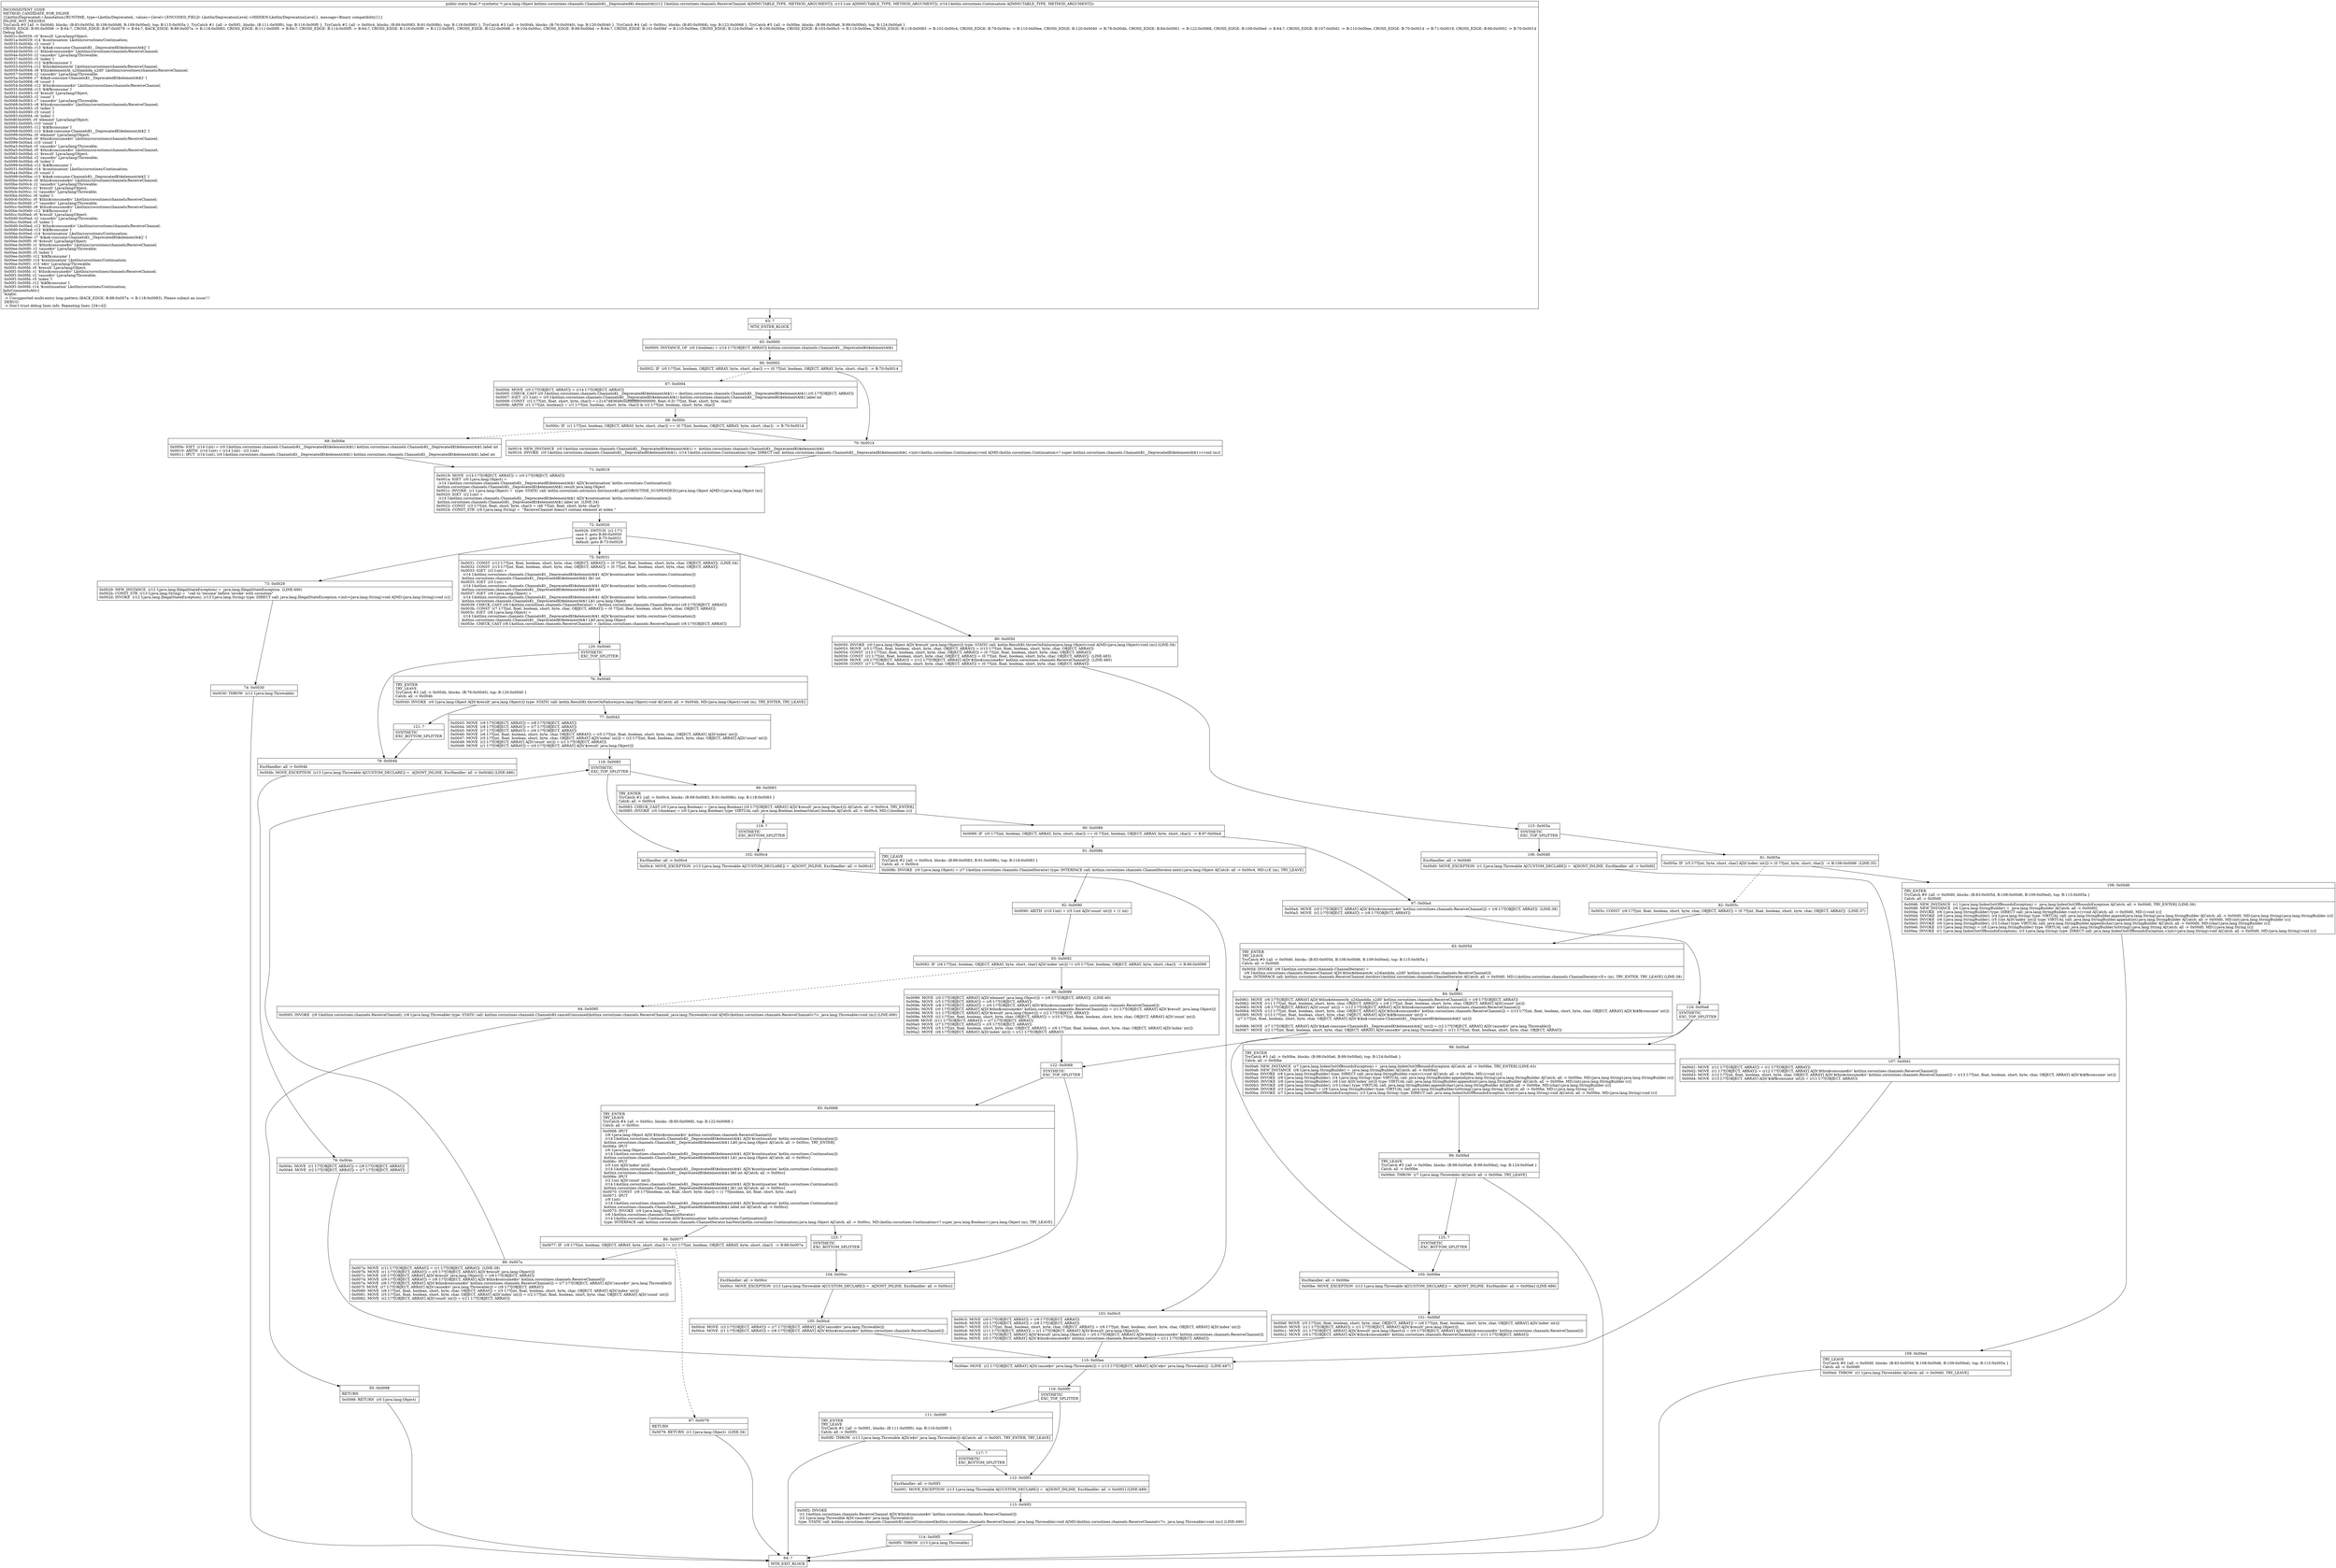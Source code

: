 digraph "CFG forkotlinx.coroutines.channels.ChannelsKt__DeprecatedKt.elementAt(Lkotlinx\/coroutines\/channels\/ReceiveChannel;ILkotlin\/coroutines\/Continuation;)Ljava\/lang\/Object;" {
Node_63 [shape=record,label="{63\:\ ?|MTH_ENTER_BLOCK\l}"];
Node_65 [shape=record,label="{65\:\ 0x0000|0x0000: INSTANCE_OF  (r0 I:boolean) = (r14 I:??[OBJECT, ARRAY]) kotlinx.coroutines.channels.ChannelsKt__DeprecatedKt$elementAt$1 \l}"];
Node_66 [shape=record,label="{66\:\ 0x0002|0x0002: IF  (r0 I:??[int, boolean, OBJECT, ARRAY, byte, short, char]) == (0 ??[int, boolean, OBJECT, ARRAY, byte, short, char])  \-\> B:70:0x0014 \l}"];
Node_67 [shape=record,label="{67\:\ 0x0004|0x0004: MOVE  (r0 I:??[OBJECT, ARRAY]) = (r14 I:??[OBJECT, ARRAY]) \l0x0005: CHECK_CAST (r0 I:kotlinx.coroutines.channels.ChannelsKt__DeprecatedKt$elementAt$1) = (kotlinx.coroutines.channels.ChannelsKt__DeprecatedKt$elementAt$1) (r0 I:??[OBJECT, ARRAY]) \l0x0007: IGET  (r1 I:int) = (r0 I:kotlinx.coroutines.channels.ChannelsKt__DeprecatedKt$elementAt$1) kotlinx.coroutines.channels.ChannelsKt__DeprecatedKt$elementAt$1.label int \l0x0009: CONST  (r2 I:??[int, float, short, byte, char]) = (\-2147483648(0xffffffff80000000, float:\-0.0) ??[int, float, short, byte, char]) \l0x000b: ARITH  (r1 I:??[int, boolean]) = (r1 I:??[int, boolean, short, byte, char]) & (r2 I:??[int, boolean, short, byte, char]) \l}"];
Node_68 [shape=record,label="{68\:\ 0x000c|0x000c: IF  (r1 I:??[int, boolean, OBJECT, ARRAY, byte, short, char]) == (0 ??[int, boolean, OBJECT, ARRAY, byte, short, char])  \-\> B:70:0x0014 \l}"];
Node_69 [shape=record,label="{69\:\ 0x000e|0x000e: IGET  (r14 I:int) = (r0 I:kotlinx.coroutines.channels.ChannelsKt__DeprecatedKt$elementAt$1) kotlinx.coroutines.channels.ChannelsKt__DeprecatedKt$elementAt$1.label int \l0x0010: ARITH  (r14 I:int) = (r14 I:int) \- (r2 I:int) \l0x0011: IPUT  (r14 I:int), (r0 I:kotlinx.coroutines.channels.ChannelsKt__DeprecatedKt$elementAt$1) kotlinx.coroutines.channels.ChannelsKt__DeprecatedKt$elementAt$1.label int \l}"];
Node_71 [shape=record,label="{71\:\ 0x0019|0x0019: MOVE  (r14 I:??[OBJECT, ARRAY]) = (r0 I:??[OBJECT, ARRAY]) \l0x001a: IGET  (r0 I:java.lang.Object) = \l  (r14 I:kotlinx.coroutines.channels.ChannelsKt__DeprecatedKt$elementAt$1 A[D('$continuation' kotlin.coroutines.Continuation)])\l kotlinx.coroutines.channels.ChannelsKt__DeprecatedKt$elementAt$1.result java.lang.Object \l0x001c: INVOKE  (r1 I:java.lang.Object) =  type: STATIC call: kotlin.coroutines.intrinsics.IntrinsicsKt.getCOROUTINE_SUSPENDED():java.lang.Object A[MD:():java.lang.Object (m)]\l0x0020: IGET  (r2 I:int) = \l  (r14 I:kotlinx.coroutines.channels.ChannelsKt__DeprecatedKt$elementAt$1 A[D('$continuation' kotlin.coroutines.Continuation)])\l kotlinx.coroutines.channels.ChannelsKt__DeprecatedKt$elementAt$1.label int  (LINE:34)\l0x0022: CONST  (r3 I:??[int, float, short, byte, char]) = (46 ??[int, float, short, byte, char]) \l0x0024: CONST_STR  (r4 I:java.lang.String) =  \"ReceiveChannel doesn't contain element at index \" \l}"];
Node_72 [shape=record,label="{72\:\ 0x0026|0x0026: SWITCH  (r2 I:??)\l case 0: goto B:80:0x0050\l case 1: goto B:75:0x0031\l default: goto B:73:0x0029 \l}"];
Node_73 [shape=record,label="{73\:\ 0x0029|0x0029: NEW_INSTANCE  (r12 I:java.lang.IllegalStateException) =  java.lang.IllegalStateException  (LINE:490)\l0x002b: CONST_STR  (r13 I:java.lang.String) =  \"call to 'resume' before 'invoke' with coroutine\" \l0x002d: INVOKE  (r12 I:java.lang.IllegalStateException), (r13 I:java.lang.String) type: DIRECT call: java.lang.IllegalStateException.\<init\>(java.lang.String):void A[MD:(java.lang.String):void (c)]\l}"];
Node_74 [shape=record,label="{74\:\ 0x0030|0x0030: THROW  (r12 I:java.lang.Throwable) \l}"];
Node_64 [shape=record,label="{64\:\ ?|MTH_EXIT_BLOCK\l}"];
Node_75 [shape=record,label="{75\:\ 0x0031|0x0031: CONST  (r12 I:??[int, float, boolean, short, byte, char, OBJECT, ARRAY]) = (0 ??[int, float, boolean, short, byte, char, OBJECT, ARRAY])  (LINE:34)\l0x0032: CONST  (r13 I:??[int, float, boolean, short, byte, char, OBJECT, ARRAY]) = (0 ??[int, float, boolean, short, byte, char, OBJECT, ARRAY]) \l0x0033: IGET  (r2 I:int) = \l  (r14 I:kotlinx.coroutines.channels.ChannelsKt__DeprecatedKt$elementAt$1 A[D('$continuation' kotlin.coroutines.Continuation)])\l kotlinx.coroutines.channels.ChannelsKt__DeprecatedKt$elementAt$1.I$1 int \l0x0035: IGET  (r5 I:int) = \l  (r14 I:kotlinx.coroutines.channels.ChannelsKt__DeprecatedKt$elementAt$1 A[D('$continuation' kotlin.coroutines.Continuation)])\l kotlinx.coroutines.channels.ChannelsKt__DeprecatedKt$elementAt$1.I$0 int \l0x0037: IGET  (r6 I:java.lang.Object) = \l  (r14 I:kotlinx.coroutines.channels.ChannelsKt__DeprecatedKt$elementAt$1 A[D('$continuation' kotlin.coroutines.Continuation)])\l kotlinx.coroutines.channels.ChannelsKt__DeprecatedKt$elementAt$1.L$1 java.lang.Object \l0x0039: CHECK_CAST (r6 I:kotlinx.coroutines.channels.ChannelIterator) = (kotlinx.coroutines.channels.ChannelIterator) (r6 I:??[OBJECT, ARRAY]) \l0x003b: CONST  (r7 I:??[int, float, boolean, short, byte, char, OBJECT, ARRAY]) = (0 ??[int, float, boolean, short, byte, char, OBJECT, ARRAY]) \l0x003c: IGET  (r8 I:java.lang.Object) = \l  (r14 I:kotlinx.coroutines.channels.ChannelsKt__DeprecatedKt$elementAt$1 A[D('$continuation' kotlin.coroutines.Continuation)])\l kotlinx.coroutines.channels.ChannelsKt__DeprecatedKt$elementAt$1.L$0 java.lang.Object \l0x003e: CHECK_CAST (r8 I:kotlinx.coroutines.channels.ReceiveChannel) = (kotlinx.coroutines.channels.ReceiveChannel) (r8 I:??[OBJECT, ARRAY]) \l}"];
Node_120 [shape=record,label="{120\:\ 0x0040|SYNTHETIC\lEXC_TOP_SPLITTER\l}"];
Node_76 [shape=record,label="{76\:\ 0x0040|TRY_ENTER\lTRY_LEAVE\lTryCatch #3 \{all \-\> 0x004b, blocks: (B:76:0x0040), top: B:120:0x0040 \}\lCatch: all \-\> 0x004b\l|0x0040: INVOKE  (r0 I:java.lang.Object A[D('$result' java.lang.Object)]) type: STATIC call: kotlin.ResultKt.throwOnFailure(java.lang.Object):void A[Catch: all \-\> 0x004b, MD:(java.lang.Object):void (m), TRY_ENTER, TRY_LEAVE]\l}"];
Node_77 [shape=record,label="{77\:\ 0x0043|0x0043: MOVE  (r9 I:??[OBJECT, ARRAY]) = (r8 I:??[OBJECT, ARRAY]) \l0x0044: MOVE  (r8 I:??[OBJECT, ARRAY]) = (r7 I:??[OBJECT, ARRAY]) \l0x0045: MOVE  (r7 I:??[OBJECT, ARRAY]) = (r6 I:??[OBJECT, ARRAY]) \l0x0046: MOVE  (r6 I:??[int, float, boolean, short, byte, char, OBJECT, ARRAY]) = (r5 I:??[int, float, boolean, short, byte, char, OBJECT, ARRAY] A[D('index' int)]) \l0x0047: MOVE  (r5 I:??[int, float, boolean, short, byte, char, OBJECT, ARRAY] A[D('index' int)]) = (r2 I:??[int, float, boolean, short, byte, char, OBJECT, ARRAY] A[D('count' int)]) \l0x0048: MOVE  (r2 I:??[OBJECT, ARRAY] A[D('count' int)]) = (r1 I:??[OBJECT, ARRAY]) \l0x0049: MOVE  (r1 I:??[OBJECT, ARRAY]) = (r0 I:??[OBJECT, ARRAY] A[D('$result' java.lang.Object)]) \l}"];
Node_118 [shape=record,label="{118\:\ 0x0083|SYNTHETIC\lEXC_TOP_SPLITTER\l}"];
Node_89 [shape=record,label="{89\:\ 0x0083|TRY_ENTER\lTryCatch #2 \{all \-\> 0x00c4, blocks: (B:89:0x0083, B:91:0x008b), top: B:118:0x0083 \}\lCatch: all \-\> 0x00c4\l|0x0083: CHECK_CAST (r0 I:java.lang.Boolean) = (java.lang.Boolean) (r0 I:??[OBJECT, ARRAY] A[D('$result' java.lang.Object)]) A[Catch: all \-\> 0x00c4, TRY_ENTER]\l0x0085: INVOKE  (r0 I:boolean) = (r0 I:java.lang.Boolean) type: VIRTUAL call: java.lang.Boolean.booleanValue():boolean A[Catch: all \-\> 0x00c4, MD:():boolean (c)]\l}"];
Node_90 [shape=record,label="{90\:\ 0x0089|0x0089: IF  (r0 I:??[int, boolean, OBJECT, ARRAY, byte, short, char]) == (0 ??[int, boolean, OBJECT, ARRAY, byte, short, char])  \-\> B:97:0x00a4 \l}"];
Node_91 [shape=record,label="{91\:\ 0x008b|TRY_LEAVE\lTryCatch #2 \{all \-\> 0x00c4, blocks: (B:89:0x0083, B:91:0x008b), top: B:118:0x0083 \}\lCatch: all \-\> 0x00c4\l|0x008b: INVOKE  (r0 I:java.lang.Object) = (r7 I:kotlinx.coroutines.channels.ChannelIterator) type: INTERFACE call: kotlinx.coroutines.channels.ChannelIterator.next():java.lang.Object A[Catch: all \-\> 0x00c4, MD:():E (m), TRY_LEAVE]\l}"];
Node_92 [shape=record,label="{92\:\ 0x0090|0x0090: ARITH  (r10 I:int) = (r5 I:int A[D('count' int)]) + (1 int) \l}"];
Node_93 [shape=record,label="{93\:\ 0x0092|0x0092: IF  (r6 I:??[int, boolean, OBJECT, ARRAY, byte, short, char] A[D('index' int)]) != (r5 I:??[int, boolean, OBJECT, ARRAY, byte, short, char])  \-\> B:96:0x0099 \l}"];
Node_94 [shape=record,label="{94\:\ 0x0095|0x0095: INVOKE  (r9 I:kotlinx.coroutines.channels.ReceiveChannel), (r8 I:java.lang.Throwable) type: STATIC call: kotlinx.coroutines.channels.ChannelsKt.cancelConsumed(kotlinx.coroutines.channels.ReceiveChannel, java.lang.Throwable):void A[MD:(kotlinx.coroutines.channels.ReceiveChannel\<?\>, java.lang.Throwable):void (m)] (LINE:490)\l}"];
Node_95 [shape=record,label="{95\:\ 0x0098|RETURN\l|0x0098: RETURN  (r0 I:java.lang.Object) \l}"];
Node_96 [shape=record,label="{96\:\ 0x0099|0x0099: MOVE  (r0 I:??[OBJECT, ARRAY] A[D('element' java.lang.Object)]) = (r9 I:??[OBJECT, ARRAY])  (LINE:40)\l0x009a: MOVE  (r5 I:??[OBJECT, ARRAY]) = (r8 I:??[OBJECT, ARRAY]) \l0x009b: MOVE  (r8 I:??[OBJECT, ARRAY]) = (r0 I:??[OBJECT, ARRAY] A[D('$this$consume$iv' kotlinx.coroutines.channels.ReceiveChannel)]) \l0x009c: MOVE  (r0 I:??[OBJECT, ARRAY] A[D('$this$consume$iv' kotlinx.coroutines.channels.ReceiveChannel)]) = (r1 I:??[OBJECT, ARRAY] A[D('$result' java.lang.Object)]) \l0x009d: MOVE  (r1 I:??[OBJECT, ARRAY] A[D('$result' java.lang.Object)]) = (r2 I:??[OBJECT, ARRAY]) \l0x009e: MOVE  (r2 I:??[int, float, boolean, short, byte, char, OBJECT, ARRAY]) = (r10 I:??[int, float, boolean, short, byte, char, OBJECT, ARRAY] A[D('count' int)]) \l0x009f: MOVE  (r11 I:??[OBJECT, ARRAY]) = (r7 I:??[OBJECT, ARRAY]) \l0x00a0: MOVE  (r7 I:??[OBJECT, ARRAY]) = (r5 I:??[OBJECT, ARRAY]) \l0x00a1: MOVE  (r5 I:??[int, float, boolean, short, byte, char, OBJECT, ARRAY]) = (r6 I:??[int, float, boolean, short, byte, char, OBJECT, ARRAY] A[D('index' int)]) \l0x00a2: MOVE  (r6 I:??[OBJECT, ARRAY] A[D('index' int)]) = (r11 I:??[OBJECT, ARRAY]) \l}"];
Node_122 [shape=record,label="{122\:\ 0x0068|SYNTHETIC\lEXC_TOP_SPLITTER\l}"];
Node_85 [shape=record,label="{85\:\ 0x0068|TRY_ENTER\lTRY_LEAVE\lTryCatch #4 \{all \-\> 0x00cc, blocks: (B:85:0x0068), top: B:122:0x0068 \}\lCatch: all \-\> 0x00cc\l|0x0068: IPUT  \l  (r8 I:java.lang.Object A[D('$this$consume$iv' kotlinx.coroutines.channels.ReceiveChannel)])\l  (r14 I:kotlinx.coroutines.channels.ChannelsKt__DeprecatedKt$elementAt$1 A[D('$continuation' kotlin.coroutines.Continuation)])\l kotlinx.coroutines.channels.ChannelsKt__DeprecatedKt$elementAt$1.L$0 java.lang.Object A[Catch: all \-\> 0x00cc, TRY_ENTER]\l0x006a: IPUT  \l  (r6 I:java.lang.Object)\l  (r14 I:kotlinx.coroutines.channels.ChannelsKt__DeprecatedKt$elementAt$1 A[D('$continuation' kotlin.coroutines.Continuation)])\l kotlinx.coroutines.channels.ChannelsKt__DeprecatedKt$elementAt$1.L$1 java.lang.Object A[Catch: all \-\> 0x00cc]\l0x006c: IPUT  \l  (r5 I:int A[D('index' int)])\l  (r14 I:kotlinx.coroutines.channels.ChannelsKt__DeprecatedKt$elementAt$1 A[D('$continuation' kotlin.coroutines.Continuation)])\l kotlinx.coroutines.channels.ChannelsKt__DeprecatedKt$elementAt$1.I$0 int A[Catch: all \-\> 0x00cc]\l0x006e: IPUT  \l  (r2 I:int A[D('count' int)])\l  (r14 I:kotlinx.coroutines.channels.ChannelsKt__DeprecatedKt$elementAt$1 A[D('$continuation' kotlin.coroutines.Continuation)])\l kotlinx.coroutines.channels.ChannelsKt__DeprecatedKt$elementAt$1.I$1 int A[Catch: all \-\> 0x00cc]\l0x0070: CONST  (r9 I:??[boolean, int, float, short, byte, char]) = (1 ??[boolean, int, float, short, byte, char]) \l0x0071: IPUT  \l  (r9 I:int)\l  (r14 I:kotlinx.coroutines.channels.ChannelsKt__DeprecatedKt$elementAt$1 A[D('$continuation' kotlin.coroutines.Continuation)])\l kotlinx.coroutines.channels.ChannelsKt__DeprecatedKt$elementAt$1.label int A[Catch: all \-\> 0x00cc]\l0x0073: INVOKE  (r9 I:java.lang.Object) = \l  (r6 I:kotlinx.coroutines.channels.ChannelIterator)\l  (r14 I:kotlin.coroutines.Continuation A[D('$continuation' kotlin.coroutines.Continuation)])\l type: INTERFACE call: kotlinx.coroutines.channels.ChannelIterator.hasNext(kotlin.coroutines.Continuation):java.lang.Object A[Catch: all \-\> 0x00cc, MD:(kotlin.coroutines.Continuation\<? super java.lang.Boolean\>):java.lang.Object (m), TRY_LEAVE]\l}"];
Node_86 [shape=record,label="{86\:\ 0x0077|0x0077: IF  (r9 I:??[int, boolean, OBJECT, ARRAY, byte, short, char]) != (r1 I:??[int, boolean, OBJECT, ARRAY, byte, short, char])  \-\> B:88:0x007a \l}"];
Node_87 [shape=record,label="{87\:\ 0x0079|RETURN\l|0x0079: RETURN  (r1 I:java.lang.Object)  (LINE:34)\l}"];
Node_88 [shape=record,label="{88\:\ 0x007a|0x007a: MOVE  (r11 I:??[OBJECT, ARRAY]) = (r1 I:??[OBJECT, ARRAY])  (LINE:38)\l0x007b: MOVE  (r1 I:??[OBJECT, ARRAY]) = (r0 I:??[OBJECT, ARRAY] A[D('$result' java.lang.Object)]) \l0x007c: MOVE  (r0 I:??[OBJECT, ARRAY] A[D('$result' java.lang.Object)]) = (r9 I:??[OBJECT, ARRAY]) \l0x007d: MOVE  (r9 I:??[OBJECT, ARRAY]) = (r8 I:??[OBJECT, ARRAY] A[D('$this$consume$iv' kotlinx.coroutines.channels.ReceiveChannel)]) \l0x007e: MOVE  (r8 I:??[OBJECT, ARRAY] A[D('$this$consume$iv' kotlinx.coroutines.channels.ReceiveChannel)]) = (r7 I:??[OBJECT, ARRAY] A[D('cause$iv' java.lang.Throwable)]) \l0x007f: MOVE  (r7 I:??[OBJECT, ARRAY] A[D('cause$iv' java.lang.Throwable)]) = (r6 I:??[OBJECT, ARRAY]) \l0x0080: MOVE  (r6 I:??[int, float, boolean, short, byte, char, OBJECT, ARRAY]) = (r5 I:??[int, float, boolean, short, byte, char, OBJECT, ARRAY] A[D('index' int)]) \l0x0081: MOVE  (r5 I:??[int, float, boolean, short, byte, char, OBJECT, ARRAY] A[D('index' int)]) = (r2 I:??[int, float, boolean, short, byte, char, OBJECT, ARRAY] A[D('count' int)]) \l0x0082: MOVE  (r2 I:??[OBJECT, ARRAY] A[D('count' int)]) = (r11 I:??[OBJECT, ARRAY]) \l}"];
Node_123 [shape=record,label="{123\:\ ?|SYNTHETIC\lEXC_BOTTOM_SPLITTER\l}"];
Node_104 [shape=record,label="{104\:\ 0x00cc|ExcHandler: all \-\> 0x00cc\l|0x00cc: MOVE_EXCEPTION  (r13 I:java.lang.Throwable A[CUSTOM_DECLARE]) =  A[DONT_INLINE, ExcHandler: all \-\> 0x00cc]\l}"];
Node_105 [shape=record,label="{105\:\ 0x00cd|0x00cd: MOVE  (r2 I:??[OBJECT, ARRAY]) = (r7 I:??[OBJECT, ARRAY] A[D('cause$iv' java.lang.Throwable)]) \l0x00ce: MOVE  (r1 I:??[OBJECT, ARRAY]) = (r8 I:??[OBJECT, ARRAY] A[D('$this$consume$iv' kotlinx.coroutines.channels.ReceiveChannel)]) \l}"];
Node_110 [shape=record,label="{110\:\ 0x00ee|0x00ee: MOVE  (r2 I:??[OBJECT, ARRAY] A[D('cause$iv' java.lang.Throwable)]) = (r13 I:??[OBJECT, ARRAY] A[D('e$iv' java.lang.Throwable)])  (LINE:487)\l}"];
Node_116 [shape=record,label="{116\:\ 0x00f0|SYNTHETIC\lEXC_TOP_SPLITTER\l}"];
Node_111 [shape=record,label="{111\:\ 0x00f0|TRY_ENTER\lTRY_LEAVE\lTryCatch #1 \{all \-\> 0x00f1, blocks: (B:111:0x00f0), top: B:116:0x00f0 \}\lCatch: all \-\> 0x00f1\l|0x00f0: THROW  (r13 I:java.lang.Throwable A[D('e$iv' java.lang.Throwable)]) A[Catch: all \-\> 0x00f1, TRY_ENTER, TRY_LEAVE]\l}"];
Node_117 [shape=record,label="{117\:\ ?|SYNTHETIC\lEXC_BOTTOM_SPLITTER\l}"];
Node_112 [shape=record,label="{112\:\ 0x00f1|ExcHandler: all \-\> 0x00f1\l|0x00f1: MOVE_EXCEPTION  (r13 I:java.lang.Throwable A[CUSTOM_DECLARE]) =  A[DONT_INLINE, ExcHandler: all \-\> 0x00f1] (LINE:489)\l}"];
Node_113 [shape=record,label="{113\:\ 0x00f2|0x00f2: INVOKE  \l  (r1 I:kotlinx.coroutines.channels.ReceiveChannel A[D('$this$consume$iv' kotlinx.coroutines.channels.ReceiveChannel)])\l  (r2 I:java.lang.Throwable A[D('cause$iv' java.lang.Throwable)])\l type: STATIC call: kotlinx.coroutines.channels.ChannelsKt.cancelConsumed(kotlinx.coroutines.channels.ReceiveChannel, java.lang.Throwable):void A[MD:(kotlinx.coroutines.channels.ReceiveChannel\<?\>, java.lang.Throwable):void (m)] (LINE:490)\l}"];
Node_114 [shape=record,label="{114\:\ 0x00f5|0x00f5: THROW  (r13 I:java.lang.Throwable) \l}"];
Node_97 [shape=record,label="{97\:\ 0x00a4|0x00a4: MOVE  (r0 I:??[OBJECT, ARRAY] A[D('$this$consume$iv' kotlinx.coroutines.channels.ReceiveChannel)]) = (r9 I:??[OBJECT, ARRAY])  (LINE:38)\l0x00a5: MOVE  (r2 I:??[OBJECT, ARRAY]) = (r8 I:??[OBJECT, ARRAY]) \l}"];
Node_124 [shape=record,label="{124\:\ 0x00a6|SYNTHETIC\lEXC_TOP_SPLITTER\l}"];
Node_98 [shape=record,label="{98\:\ 0x00a6|TRY_ENTER\lTryCatch #5 \{all \-\> 0x00be, blocks: (B:98:0x00a6, B:99:0x00bd), top: B:124:0x00a6 \}\lCatch: all \-\> 0x00be\l|0x00a6: NEW_INSTANCE  (r7 I:java.lang.IndexOutOfBoundsException) =  java.lang.IndexOutOfBoundsException A[Catch: all \-\> 0x00be, TRY_ENTER] (LINE:43)\l0x00a8: NEW_INSTANCE  (r8 I:java.lang.StringBuilder) =  java.lang.StringBuilder A[Catch: all \-\> 0x00be]\l0x00aa: INVOKE  (r8 I:java.lang.StringBuilder) type: DIRECT call: java.lang.StringBuilder.\<init\>():void A[Catch: all \-\> 0x00be, MD:():void (c)]\l0x00ad: INVOKE  (r8 I:java.lang.StringBuilder), (r4 I:java.lang.String) type: VIRTUAL call: java.lang.StringBuilder.append(java.lang.String):java.lang.StringBuilder A[Catch: all \-\> 0x00be, MD:(java.lang.String):java.lang.StringBuilder (c)]\l0x00b0: INVOKE  (r8 I:java.lang.StringBuilder), (r6 I:int A[D('index' int)]) type: VIRTUAL call: java.lang.StringBuilder.append(int):java.lang.StringBuilder A[Catch: all \-\> 0x00be, MD:(int):java.lang.StringBuilder (c)]\l0x00b3: INVOKE  (r8 I:java.lang.StringBuilder), (r3 I:char) type: VIRTUAL call: java.lang.StringBuilder.append(char):java.lang.StringBuilder A[Catch: all \-\> 0x00be, MD:(char):java.lang.StringBuilder (c)]\l0x00b6: INVOKE  (r3 I:java.lang.String) = (r8 I:java.lang.StringBuilder) type: VIRTUAL call: java.lang.StringBuilder.toString():java.lang.String A[Catch: all \-\> 0x00be, MD:():java.lang.String (c)]\l0x00ba: INVOKE  (r7 I:java.lang.IndexOutOfBoundsException), (r3 I:java.lang.String) type: DIRECT call: java.lang.IndexOutOfBoundsException.\<init\>(java.lang.String):void A[Catch: all \-\> 0x00be, MD:(java.lang.String):void (c)]\l}"];
Node_99 [shape=record,label="{99\:\ 0x00bd|TRY_LEAVE\lTryCatch #5 \{all \-\> 0x00be, blocks: (B:98:0x00a6, B:99:0x00bd), top: B:124:0x00a6 \}\lCatch: all \-\> 0x00be\l|0x00bd: THROW  (r7 I:java.lang.Throwable) A[Catch: all \-\> 0x00be, TRY_LEAVE]\l}"];
Node_125 [shape=record,label="{125\:\ ?|SYNTHETIC\lEXC_BOTTOM_SPLITTER\l}"];
Node_100 [shape=record,label="{100\:\ 0x00be|ExcHandler: all \-\> 0x00be\l|0x00be: MOVE_EXCEPTION  (r13 I:java.lang.Throwable A[CUSTOM_DECLARE]) =  A[DONT_INLINE, ExcHandler: all \-\> 0x00be] (LINE:486)\l}"];
Node_101 [shape=record,label="{101\:\ 0x00bf|0x00bf: MOVE  (r5 I:??[int, float, boolean, short, byte, char, OBJECT, ARRAY]) = (r6 I:??[int, float, boolean, short, byte, char, OBJECT, ARRAY] A[D('index' int)]) \l0x00c0: MOVE  (r11 I:??[OBJECT, ARRAY]) = (r1 I:??[OBJECT, ARRAY] A[D('$result' java.lang.Object)]) \l0x00c1: MOVE  (r1 I:??[OBJECT, ARRAY] A[D('$result' java.lang.Object)]) = (r0 I:??[OBJECT, ARRAY] A[D('$this$consume$iv' kotlinx.coroutines.channels.ReceiveChannel)]) \l0x00c2: MOVE  (r0 I:??[OBJECT, ARRAY] A[D('$this$consume$iv' kotlinx.coroutines.channels.ReceiveChannel)]) = (r11 I:??[OBJECT, ARRAY]) \l}"];
Node_119 [shape=record,label="{119\:\ ?|SYNTHETIC\lEXC_BOTTOM_SPLITTER\l}"];
Node_102 [shape=record,label="{102\:\ 0x00c4|ExcHandler: all \-\> 0x00c4\l|0x00c4: MOVE_EXCEPTION  (r13 I:java.lang.Throwable A[CUSTOM_DECLARE]) =  A[DONT_INLINE, ExcHandler: all \-\> 0x00c4]\l}"];
Node_103 [shape=record,label="{103\:\ 0x00c5|0x00c5: MOVE  (r0 I:??[OBJECT, ARRAY]) = (r9 I:??[OBJECT, ARRAY]) \l0x00c6: MOVE  (r2 I:??[OBJECT, ARRAY]) = (r8 I:??[OBJECT, ARRAY]) \l0x00c7: MOVE  (r5 I:??[int, float, boolean, short, byte, char, OBJECT, ARRAY]) = (r6 I:??[int, float, boolean, short, byte, char, OBJECT, ARRAY] A[D('index' int)]) \l0x00c8: MOVE  (r11 I:??[OBJECT, ARRAY]) = (r1 I:??[OBJECT, ARRAY] A[D('$result' java.lang.Object)]) \l0x00c9: MOVE  (r1 I:??[OBJECT, ARRAY] A[D('$result' java.lang.Object)]) = (r0 I:??[OBJECT, ARRAY] A[D('$this$consume$iv' kotlinx.coroutines.channels.ReceiveChannel)]) \l0x00ca: MOVE  (r0 I:??[OBJECT, ARRAY] A[D('$this$consume$iv' kotlinx.coroutines.channels.ReceiveChannel)]) = (r11 I:??[OBJECT, ARRAY]) \l}"];
Node_121 [shape=record,label="{121\:\ ?|SYNTHETIC\lEXC_BOTTOM_SPLITTER\l}"];
Node_78 [shape=record,label="{78\:\ 0x004b|ExcHandler: all \-\> 0x004b\l|0x004b: MOVE_EXCEPTION  (r13 I:java.lang.Throwable A[CUSTOM_DECLARE]) =  A[DONT_INLINE, ExcHandler: all \-\> 0x004b] (LINE:486)\l}"];
Node_79 [shape=record,label="{79\:\ 0x004c|0x004c: MOVE  (r1 I:??[OBJECT, ARRAY]) = (r8 I:??[OBJECT, ARRAY]) \l0x004d: MOVE  (r2 I:??[OBJECT, ARRAY]) = (r7 I:??[OBJECT, ARRAY]) \l}"];
Node_80 [shape=record,label="{80\:\ 0x0050|0x0050: INVOKE  (r0 I:java.lang.Object A[D('$result' java.lang.Object)]) type: STATIC call: kotlin.ResultKt.throwOnFailure(java.lang.Object):void A[MD:(java.lang.Object):void (m)] (LINE:34)\l0x0053: MOVE  (r5 I:??[int, float, boolean, short, byte, char, OBJECT, ARRAY]) = (r13 I:??[int, float, boolean, short, byte, char, OBJECT, ARRAY]) \l0x0054: CONST  (r13 I:??[int, float, boolean, short, byte, char, OBJECT, ARRAY]) = (0 ??[int, float, boolean, short, byte, char, OBJECT, ARRAY]) \l0x0056: CONST  (r2 I:??[int, float, boolean, short, byte, char, OBJECT, ARRAY]) = (0 ??[int, float, boolean, short, byte, char, OBJECT, ARRAY])  (LINE:483)\l0x0058: MOVE  (r6 I:??[OBJECT, ARRAY]) = (r12 I:??[OBJECT, ARRAY] A[D('$this$consume$iv' kotlinx.coroutines.channels.ReceiveChannel)])  (LINE:485)\l0x0059: CONST  (r7 I:??[int, float, boolean, short, byte, char, OBJECT, ARRAY]) = (0 ??[int, float, boolean, short, byte, char, OBJECT, ARRAY]) \l}"];
Node_115 [shape=record,label="{115\:\ 0x005a|SYNTHETIC\lEXC_TOP_SPLITTER\l}"];
Node_81 [shape=record,label="{81\:\ 0x005a|0x005a: IF  (r5 I:??[int, byte, short, char] A[D('index' int)]) \< (0 ??[int, byte, short, char])  \-\> B:108:0x00d6  (LINE:35)\l}"];
Node_82 [shape=record,label="{82\:\ 0x005c|0x005c: CONST  (r8 I:??[int, float, boolean, short, byte, char, OBJECT, ARRAY]) = (0 ??[int, float, boolean, short, byte, char, OBJECT, ARRAY])  (LINE:37)\l}"];
Node_83 [shape=record,label="{83\:\ 0x005d|TRY_ENTER\lTRY_LEAVE\lTryCatch #0 \{all \-\> 0x00d0, blocks: (B:83:0x005d, B:108:0x00d6, B:109:0x00ed), top: B:115:0x005a \}\lCatch: all \-\> 0x00d0\l|0x005d: INVOKE  (r9 I:kotlinx.coroutines.channels.ChannelIterator) = \l  (r6 I:kotlinx.coroutines.channels.ReceiveChannel A[D('$this$elementAt_u24lambda_u2d0' kotlinx.coroutines.channels.ReceiveChannel)])\l type: INTERFACE call: kotlinx.coroutines.channels.ReceiveChannel.iterator():kotlinx.coroutines.channels.ChannelIterator A[Catch: all \-\> 0x00d0, MD:():kotlinx.coroutines.channels.ChannelIterator\<E\> (m), TRY_ENTER, TRY_LEAVE] (LINE:38)\l}"];
Node_84 [shape=record,label="{84\:\ 0x0061|0x0061: MOVE  (r6 I:??[OBJECT, ARRAY] A[D('$this$elementAt_u24lambda_u2d0' kotlinx.coroutines.channels.ReceiveChannel)]) = (r9 I:??[OBJECT, ARRAY]) \l0x0062: MOVE  (r11 I:??[int, float, boolean, short, byte, char, OBJECT, ARRAY]) = (r8 I:??[int, float, boolean, short, byte, char, OBJECT, ARRAY] A[D('count' int)]) \l0x0063: MOVE  (r8 I:??[OBJECT, ARRAY] A[D('count' int)]) = (r12 I:??[OBJECT, ARRAY] A[D('$this$consume$iv' kotlinx.coroutines.channels.ReceiveChannel)]) \l0x0064: MOVE  (r12 I:??[int, float, boolean, short, byte, char, OBJECT, ARRAY] A[D('$this$consume$iv' kotlinx.coroutines.channels.ReceiveChannel)]) = (r13 I:??[int, float, boolean, short, byte, char, OBJECT, ARRAY] A[D('$i$f$consume' int)]) \l0x0065: MOVE  (r13 I:??[int, float, boolean, short, byte, char, OBJECT, ARRAY] A[D('$i$f$consume' int)]) = \l  (r7 I:??[int, float, boolean, short, byte, char, OBJECT, ARRAY] A[D('$i$a$\-consume\-ChannelsKt__DeprecatedKt$elementAt$2' int)])\l \l0x0066: MOVE  (r7 I:??[OBJECT, ARRAY] A[D('$i$a$\-consume\-ChannelsKt__DeprecatedKt$elementAt$2' int)]) = (r2 I:??[OBJECT, ARRAY] A[D('cause$iv' java.lang.Throwable)]) \l0x0067: MOVE  (r2 I:??[int, float, boolean, short, byte, char, OBJECT, ARRAY] A[D('cause$iv' java.lang.Throwable)]) = (r11 I:??[int, float, boolean, short, byte, char, OBJECT, ARRAY]) \l}"];
Node_108 [shape=record,label="{108\:\ 0x00d6|TRY_ENTER\lTryCatch #0 \{all \-\> 0x00d0, blocks: (B:83:0x005d, B:108:0x00d6, B:109:0x00ed), top: B:115:0x005a \}\lCatch: all \-\> 0x00d0\l|0x00d6: NEW_INSTANCE  (r1 I:java.lang.IndexOutOfBoundsException) =  java.lang.IndexOutOfBoundsException A[Catch: all \-\> 0x00d0, TRY_ENTER] (LINE:36)\l0x00d8: NEW_INSTANCE  (r6 I:java.lang.StringBuilder) =  java.lang.StringBuilder A[Catch: all \-\> 0x00d0]\l0x00da: INVOKE  (r6 I:java.lang.StringBuilder) type: DIRECT call: java.lang.StringBuilder.\<init\>():void A[Catch: all \-\> 0x00d0, MD:():void (c)]\l0x00dd: INVOKE  (r6 I:java.lang.StringBuilder), (r4 I:java.lang.String) type: VIRTUAL call: java.lang.StringBuilder.append(java.lang.String):java.lang.StringBuilder A[Catch: all \-\> 0x00d0, MD:(java.lang.String):java.lang.StringBuilder (c)]\l0x00e0: INVOKE  (r6 I:java.lang.StringBuilder), (r5 I:int A[D('index' int)]) type: VIRTUAL call: java.lang.StringBuilder.append(int):java.lang.StringBuilder A[Catch: all \-\> 0x00d0, MD:(int):java.lang.StringBuilder (c)]\l0x00e3: INVOKE  (r6 I:java.lang.StringBuilder), (r3 I:char) type: VIRTUAL call: java.lang.StringBuilder.append(char):java.lang.StringBuilder A[Catch: all \-\> 0x00d0, MD:(char):java.lang.StringBuilder (c)]\l0x00e6: INVOKE  (r3 I:java.lang.String) = (r6 I:java.lang.StringBuilder) type: VIRTUAL call: java.lang.StringBuilder.toString():java.lang.String A[Catch: all \-\> 0x00d0, MD:():java.lang.String (c)]\l0x00ea: INVOKE  (r1 I:java.lang.IndexOutOfBoundsException), (r3 I:java.lang.String) type: DIRECT call: java.lang.IndexOutOfBoundsException.\<init\>(java.lang.String):void A[Catch: all \-\> 0x00d0, MD:(java.lang.String):void (c)]\l}"];
Node_109 [shape=record,label="{109\:\ 0x00ed|TRY_LEAVE\lTryCatch #0 \{all \-\> 0x00d0, blocks: (B:83:0x005d, B:108:0x00d6, B:109:0x00ed), top: B:115:0x005a \}\lCatch: all \-\> 0x00d0\l|0x00ed: THROW  (r1 I:java.lang.Throwable) A[Catch: all \-\> 0x00d0, TRY_LEAVE]\l}"];
Node_106 [shape=record,label="{106\:\ 0x00d0|ExcHandler: all \-\> 0x00d0\l|0x00d0: MOVE_EXCEPTION  (r1 I:java.lang.Throwable A[CUSTOM_DECLARE]) =  A[DONT_INLINE, ExcHandler: all \-\> 0x00d0]\l}"];
Node_107 [shape=record,label="{107\:\ 0x00d1|0x00d1: MOVE  (r11 I:??[OBJECT, ARRAY]) = (r1 I:??[OBJECT, ARRAY]) \l0x00d2: MOVE  (r1 I:??[OBJECT, ARRAY]) = (r12 I:??[OBJECT, ARRAY] A[D('$this$consume$iv' kotlinx.coroutines.channels.ReceiveChannel)]) \l0x00d3: MOVE  (r12 I:??[int, float, boolean, short, byte, char, OBJECT, ARRAY] A[D('$this$consume$iv' kotlinx.coroutines.channels.ReceiveChannel)]) = (r13 I:??[int, float, boolean, short, byte, char, OBJECT, ARRAY] A[D('$i$f$consume' int)]) \l0x00d4: MOVE  (r13 I:??[OBJECT, ARRAY] A[D('$i$f$consume' int)]) = (r11 I:??[OBJECT, ARRAY]) \l}"];
Node_70 [shape=record,label="{70\:\ 0x0014|0x0014: NEW_INSTANCE  (r0 I:kotlinx.coroutines.channels.ChannelsKt__DeprecatedKt$elementAt$1) =  kotlinx.coroutines.channels.ChannelsKt__DeprecatedKt$elementAt$1 \l0x0016: INVOKE  (r0 I:kotlinx.coroutines.channels.ChannelsKt__DeprecatedKt$elementAt$1), (r14 I:kotlin.coroutines.Continuation) type: DIRECT call: kotlinx.coroutines.channels.ChannelsKt__DeprecatedKt$elementAt$1.\<init\>(kotlin.coroutines.Continuation):void A[MD:(kotlin.coroutines.Continuation\<? super kotlinx.coroutines.channels.ChannelsKt__DeprecatedKt$elementAt$1\>):void (m)]\l}"];
MethodNode[shape=record,label="{public static final \/* synthetic *\/ java.lang.Object kotlinx.coroutines.channels.ChannelsKt__DeprecatedKt.elementAt((r12 I:kotlinx.coroutines.channels.ReceiveChannel A[IMMUTABLE_TYPE, METHOD_ARGUMENT]), (r13 I:int A[IMMUTABLE_TYPE, METHOD_ARGUMENT]), (r14 I:kotlin.coroutines.Continuation A[IMMUTABLE_TYPE, METHOD_ARGUMENT]))  | INCONSISTENT_CODE\lMETHOD_CANDIDATE_FOR_INLINE\l\{Lkotlin\/Deprecated;=Annotation\{RUNTIME, type=Lkotlin\/Deprecated;, values=\{level=\{ENCODED_FIELD: Lkotlin\/DeprecationLevel;\-\>HIDDEN:Lkotlin\/DeprecationLevel;\}, message=Binary compatibility\}\}\}\lINLINE_NOT_NEEDED\lTryCatch #0 \{all \-\> 0x00d0, blocks: (B:83:0x005d, B:108:0x00d6, B:109:0x00ed), top: B:115:0x005a \}, TryCatch #1 \{all \-\> 0x00f1, blocks: (B:111:0x00f0), top: B:116:0x00f0 \}, TryCatch #2 \{all \-\> 0x00c4, blocks: (B:89:0x0083, B:91:0x008b), top: B:118:0x0083 \}, TryCatch #3 \{all \-\> 0x004b, blocks: (B:76:0x0040), top: B:120:0x0040 \}, TryCatch #4 \{all \-\> 0x00cc, blocks: (B:85:0x0068), top: B:122:0x0068 \}, TryCatch #5 \{all \-\> 0x00be, blocks: (B:98:0x00a6, B:99:0x00bd), top: B:124:0x00a6 \}\lCROSS_EDGE: B:95:0x0098 \-\> B:64:?, CROSS_EDGE: B:87:0x0079 \-\> B:64:?, BACK_EDGE: B:88:0x007a \-\> B:118:0x0083, CROSS_EDGE: B:111:0x00f0 \-\> B:64:?, CROSS_EDGE: B:114:0x00f5 \-\> B:64:?, CROSS_EDGE: B:116:0x00f0 \-\> B:112:0x00f1, CROSS_EDGE: B:122:0x0068 \-\> B:104:0x00cc, CROSS_EDGE: B:99:0x00bd \-\> B:64:?, CROSS_EDGE: B:101:0x00bf \-\> B:110:0x00ee, CROSS_EDGE: B:124:0x00a6 \-\> B:100:0x00be, CROSS_EDGE: B:103:0x00c5 \-\> B:110:0x00ee, CROSS_EDGE: B:118:0x0083 \-\> B:102:0x00c4, CROSS_EDGE: B:79:0x004c \-\> B:110:0x00ee, CROSS_EDGE: B:120:0x0040 \-\> B:78:0x004b, CROSS_EDGE: B:84:0x0061 \-\> B:122:0x0068, CROSS_EDGE: B:109:0x00ed \-\> B:64:?, CROSS_EDGE: B:107:0x00d1 \-\> B:110:0x00ee, CROSS_EDGE: B:70:0x0014 \-\> B:71:0x0019, CROSS_EDGE: B:66:0x0002 \-\> B:70:0x0014\lDebug Info:\l  0x001c\-0x0029: r0 '$result' Ljava\/lang\/Object;\l  0x001a\-0x0029: r14 '$continuation' Lkotlin\/coroutines\/Continuation;\l  0x0035\-0x004b: r2 'count' I\l  0x0033\-0x004b: r13 '$i$a$\-consume\-ChannelsKt__DeprecatedKt$elementAt$2' I\l  0x004d\-0x0050: r1 '$this$consume$iv' Lkotlinx\/coroutines\/channels\/ReceiveChannel;\l  0x004e\-0x0050: r2 'cause$iv' Ljava\/lang\/Throwable;\l  0x0037\-0x0050: r5 'index' I\l  0x0032\-0x0050: r12 '$i$f$consume' I\l  0x0053\-0x0054: r12 '$this$elementAt' Lkotlinx\/coroutines\/channels\/ReceiveChannel;\l  0x0059\-0x0068: r6 '$this$elementAt_u24lambda_u2d0' Lkotlinx\/coroutines\/channels\/ReceiveChannel;\l  0x0057\-0x0068: r2 'cause$iv' Ljava\/lang\/Throwable;\l  0x005a\-0x0068: r7 '$i$a$\-consume\-ChannelsKt__DeprecatedKt$elementAt$2' I\l  0x005d\-0x0068: r8 'count' I\l  0x0054\-0x0068: r12 '$this$consume$iv' Lkotlinx\/coroutines\/channels\/ReceiveChannel;\l  0x0055\-0x0068: r13 '$i$f$consume' I\l  0x0031\-0x0083: r0 '$result' Ljava\/lang\/Object;\l  0x0068\-0x0083: r2 'count' I\l  0x0068\-0x0083: r7 'cause$iv' Ljava\/lang\/Throwable;\l  0x0068\-0x0083: r8 '$this$consume$iv' Lkotlinx\/coroutines\/channels\/ReceiveChannel;\l  0x0054\-0x0083: r5 'index' I\l  0x0083\-0x0090: r5 'count' I\l  0x0083\-0x0094: r6 'index' I\l  0x008f\-0x0095: r0 'element' Ljava\/lang\/Object;\l  0x0092\-0x0095: r10 'count' I\l  0x0068\-0x0095: r12 '$i$f$consume' I\l  0x0068\-0x0095: r13 '$i$a$\-consume\-ChannelsKt__DeprecatedKt$elementAt$2' I\l  0x0099\-0x009a: r0 'element' Ljava\/lang\/Object;\l  0x009a\-0x00a4: r0 '$this$consume$iv' Lkotlinx\/coroutines\/channels\/ReceiveChannel;\l  0x0099\-0x00a4: r10 'count' I\l  0x00a3\-0x00a4: r5 'cause$iv' Ljava\/lang\/Throwable;\l  0x00a5\-0x00bd: r0 '$this$consume$iv' Lkotlinx\/coroutines\/channels\/ReceiveChannel;\l  0x0083\-0x00bd: r1 '$result' Ljava\/lang\/Object;\l  0x00a6\-0x00bd: r2 'cause$iv' Ljava\/lang\/Throwable;\l  0x0099\-0x00bd: r6 'index' I\l  0x0099\-0x00bd: r12 '$i$f$consume' I\l  0x0031\-0x00bd: r14 '$continuation' Lkotlin\/coroutines\/Continuation;\l  0x00a4\-0x00be: r5 'count' I\l  0x0099\-0x00be: r13 '$i$a$\-consume\-ChannelsKt__DeprecatedKt$elementAt$2' I\l  0x00be\-0x00c4: r0 '$this$consume$iv' Lkotlinx\/coroutines\/channels\/ReceiveChannel;\l  0x00be\-0x00c4: r2 'cause$iv' Ljava\/lang\/Throwable;\l  0x00be\-0x00cc: r1 '$result' Ljava\/lang\/Object;\l  0x00cb\-0x00cc: r2 'cause$iv' Ljava\/lang\/Throwable;\l  0x00be\-0x00cc: r6 'index' I\l  0x00c6\-0x00cc: r0 '$this$consume$iv' Lkotlinx\/coroutines\/channels\/ReceiveChannel;\l  0x00cc\-0x00d0: r7 'cause$iv' Ljava\/lang\/Throwable;\l  0x00cc\-0x00d0: r8 '$this$consume$iv' Lkotlinx\/coroutines\/channels\/ReceiveChannel;\l  0x00be\-0x00d0: r12 '$i$f$consume' I\l  0x00cc\-0x00ed: r0 '$result' Ljava\/lang\/Object;\l  0x00d0\-0x00ed: r2 'cause$iv' Ljava\/lang\/Throwable;\l  0x00cc\-0x00ed: r5 'index' I\l  0x00d0\-0x00ed: r12 '$this$consume$iv' Lkotlinx\/coroutines\/channels\/ReceiveChannel;\l  0x00d0\-0x00ed: r13 '$i$f$consume' I\l  0x00be\-0x00ed: r14 '$continuation' Lkotlin\/coroutines\/Continuation;\l  0x00d6\-0x00ee: r7 '$i$a$\-consume\-ChannelsKt__DeprecatedKt$elementAt$2' I\l  0x00ee\-0x00f0: r0 '$result' Ljava\/lang\/Object;\l  0x00ee\-0x00f0: r1 '$this$consume$iv' Lkotlinx\/coroutines\/channels\/ReceiveChannel;\l  0x00ee\-0x00f0: r2 'cause$iv' Ljava\/lang\/Throwable;\l  0x00ee\-0x00f0: r5 'index' I\l  0x00ee\-0x00f0: r12 '$i$f$consume' I\l  0x00ee\-0x00f0: r14 '$continuation' Lkotlin\/coroutines\/Continuation;\l  0x00ee\-0x00f1: r13 'e$iv' Ljava\/lang\/Throwable;\l  0x00f1\-0x00fd: r0 '$result' Ljava\/lang\/Object;\l  0x00f1\-0x00fd: r1 '$this$consume$iv' Lkotlinx\/coroutines\/channels\/ReceiveChannel;\l  0x00f1\-0x00fd: r2 'cause$iv' Ljava\/lang\/Throwable;\l  0x00f1\-0x00fd: r5 'index' I\l  0x00f1\-0x00fd: r12 '$i$f$consume' I\l  0x00f1\-0x00fd: r14 '$continuation' Lkotlin\/coroutines\/Continuation;\lJadxCommentsAttr\{\l WARN: \l \-\> Unsupported multi\-entry loop pattern (BACK_EDGE: B:88:0x007a \-\> B:118:0x0083). Please submit an issue!!!\l DEBUG: \l \-\> Don't trust debug lines info. Repeating lines: [34=4]\}\l}"];
MethodNode -> Node_63;Node_63 -> Node_65;
Node_65 -> Node_66;
Node_66 -> Node_67[style=dashed];
Node_66 -> Node_70;
Node_67 -> Node_68;
Node_68 -> Node_69[style=dashed];
Node_68 -> Node_70;
Node_69 -> Node_71;
Node_71 -> Node_72;
Node_72 -> Node_73;
Node_72 -> Node_75;
Node_72 -> Node_80;
Node_73 -> Node_74;
Node_74 -> Node_64;
Node_75 -> Node_120;
Node_120 -> Node_76;
Node_120 -> Node_78;
Node_76 -> Node_77;
Node_76 -> Node_121;
Node_77 -> Node_118;
Node_118 -> Node_89;
Node_118 -> Node_102;
Node_89 -> Node_90;
Node_89 -> Node_119;
Node_90 -> Node_91[style=dashed];
Node_90 -> Node_97;
Node_91 -> Node_92;
Node_92 -> Node_93;
Node_93 -> Node_94[style=dashed];
Node_93 -> Node_96;
Node_94 -> Node_95;
Node_95 -> Node_64;
Node_96 -> Node_122;
Node_122 -> Node_85;
Node_122 -> Node_104;
Node_85 -> Node_86;
Node_85 -> Node_123;
Node_86 -> Node_87[style=dashed];
Node_86 -> Node_88;
Node_87 -> Node_64;
Node_88 -> Node_118;
Node_123 -> Node_104;
Node_104 -> Node_105;
Node_105 -> Node_110;
Node_110 -> Node_116;
Node_116 -> Node_111;
Node_116 -> Node_112;
Node_111 -> Node_64;
Node_111 -> Node_117;
Node_117 -> Node_112;
Node_112 -> Node_113;
Node_113 -> Node_114;
Node_114 -> Node_64;
Node_97 -> Node_124;
Node_124 -> Node_98;
Node_124 -> Node_100;
Node_98 -> Node_99;
Node_99 -> Node_64;
Node_99 -> Node_125;
Node_125 -> Node_100;
Node_100 -> Node_101;
Node_101 -> Node_110;
Node_119 -> Node_102;
Node_102 -> Node_103;
Node_103 -> Node_110;
Node_121 -> Node_78;
Node_78 -> Node_79;
Node_79 -> Node_110;
Node_80 -> Node_115;
Node_115 -> Node_81;
Node_115 -> Node_106;
Node_81 -> Node_82[style=dashed];
Node_81 -> Node_108;
Node_82 -> Node_83;
Node_83 -> Node_84;
Node_84 -> Node_122;
Node_108 -> Node_109;
Node_109 -> Node_64;
Node_106 -> Node_107;
Node_107 -> Node_110;
Node_70 -> Node_71;
}

